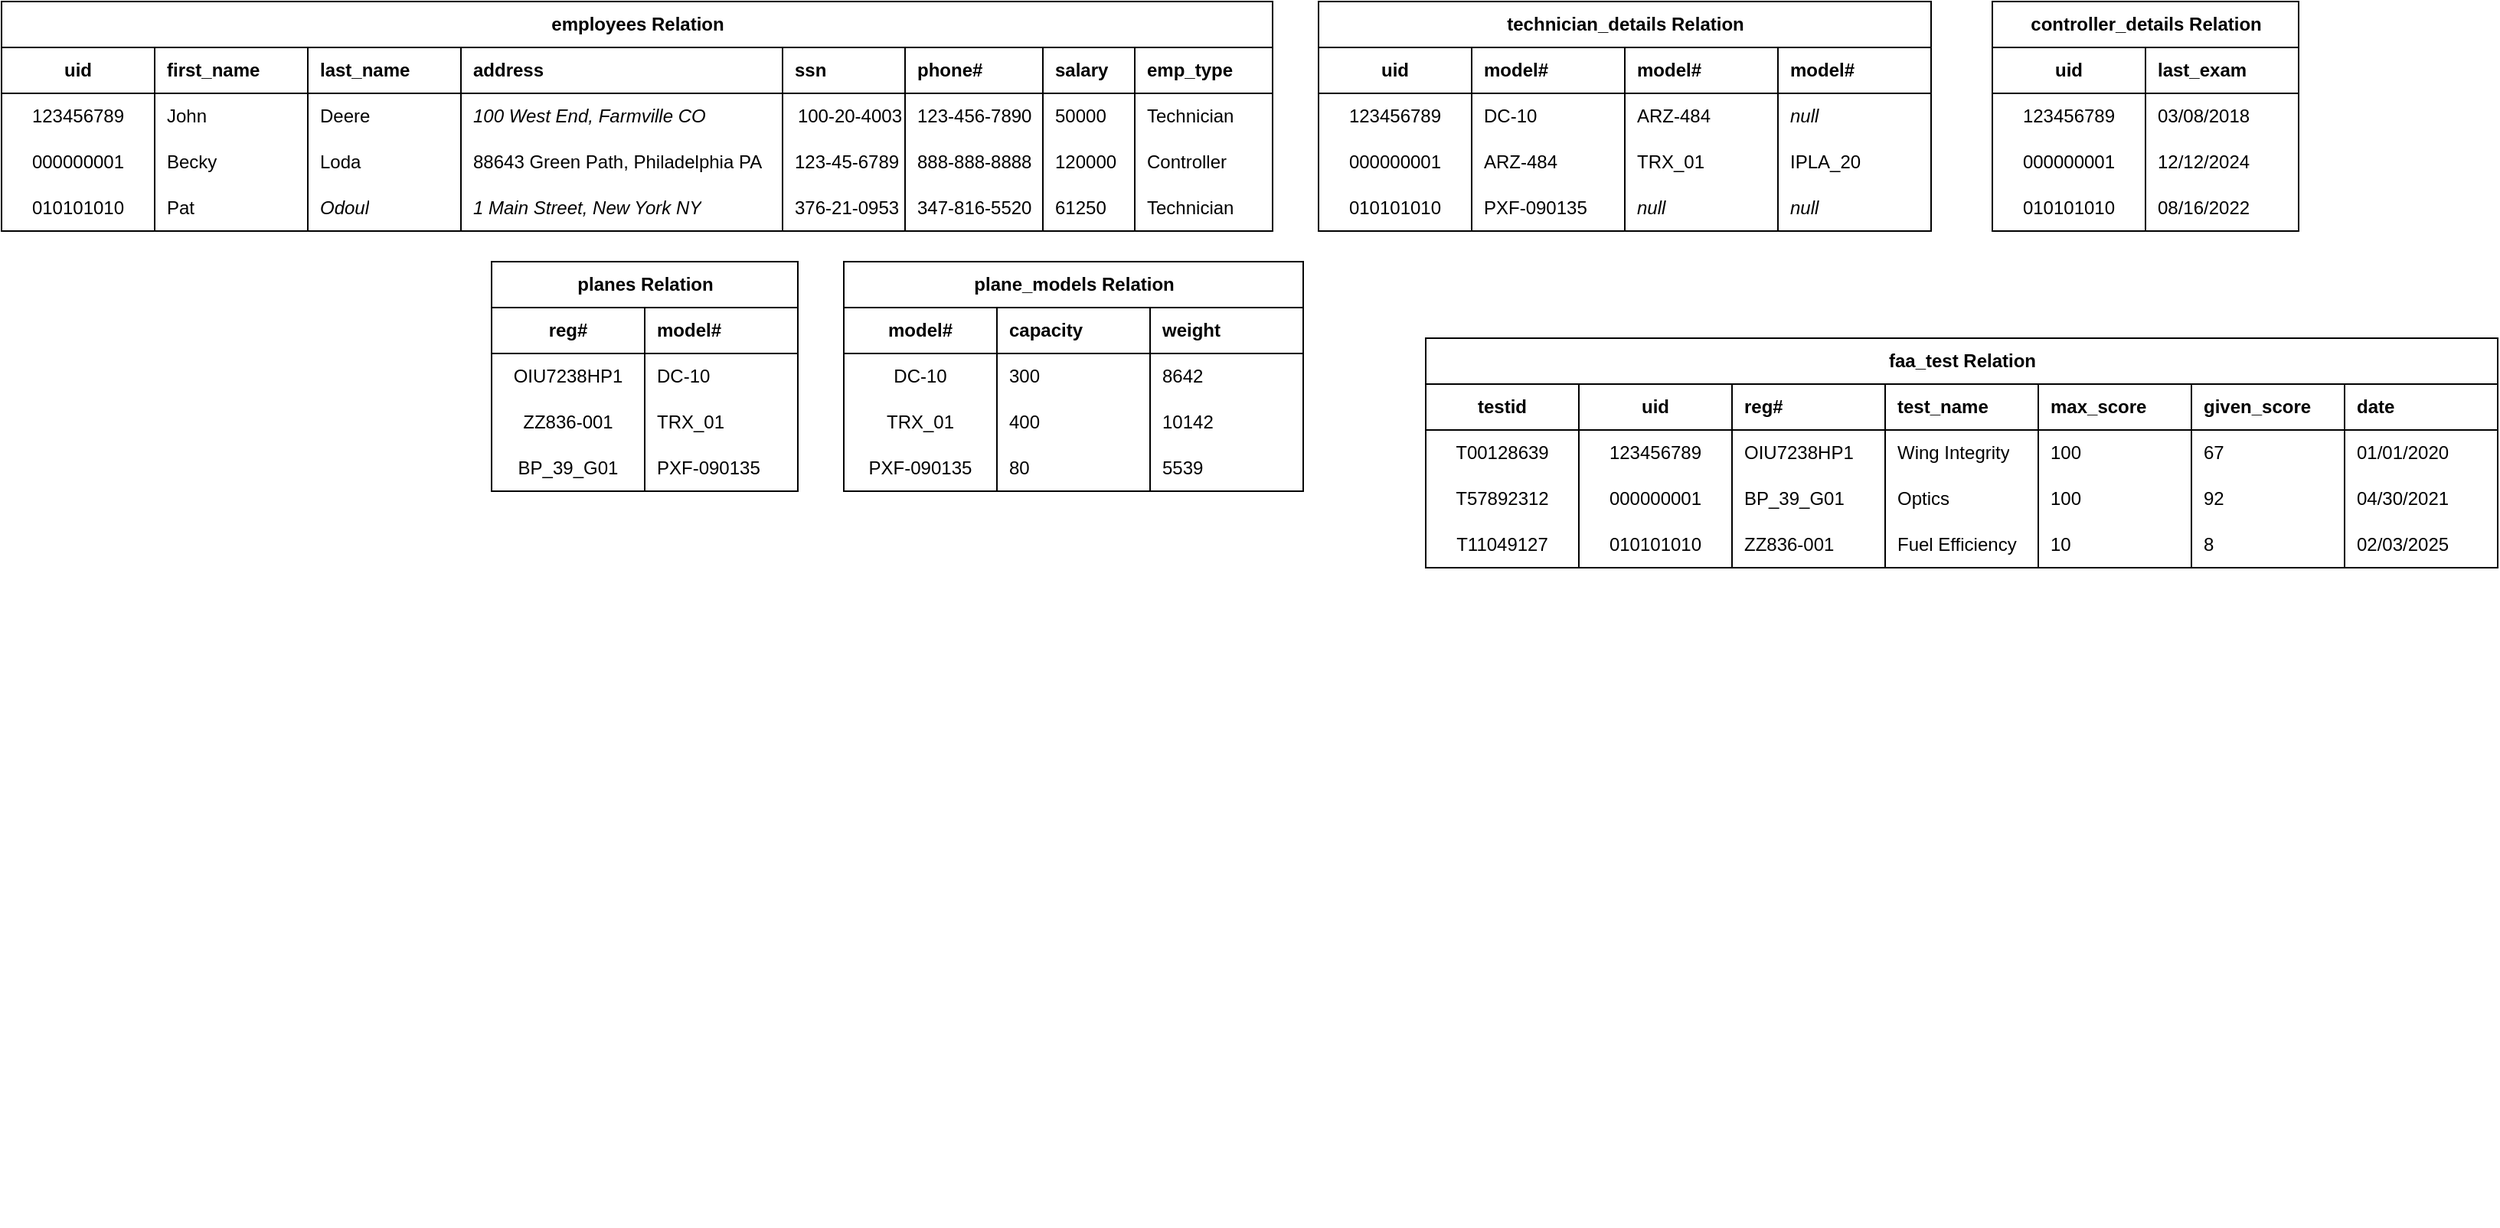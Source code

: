 <mxfile version="26.0.12">
  <diagram id="R2lEEEUBdFMjLlhIrx00" name="Page-1">
    <mxGraphModel dx="2119" dy="1411" grid="1" gridSize="10" guides="1" tooltips="1" connect="1" arrows="1" fold="1" page="1" pageScale="1" pageWidth="1100" pageHeight="850" math="0" shadow="0" extFonts="Permanent Marker^https://fonts.googleapis.com/css?family=Permanent+Marker">
      <root>
        <mxCell id="0" />
        <mxCell id="1" parent="0" />
        <mxCell id="DaLzQlCZPbgB57CxDfZT-8" value="" style="shape=tableRow;horizontal=0;startSize=0;swimlaneHead=0;swimlaneBody=0;fillColor=none;collapsible=0;dropTarget=0;points=[[0,0.5],[1,0.5]];portConstraint=eastwest;top=0;left=0;right=0;bottom=0;" vertex="1" parent="1">
          <mxGeometry x="-440" y="550" width="290" height="30" as="geometry" />
        </mxCell>
        <mxCell id="DaLzQlCZPbgB57CxDfZT-9" value="" style="shape=partialRectangle;connectable=0;fillColor=none;top=0;left=0;bottom=0;right=0;editable=1;overflow=hidden;whiteSpace=wrap;html=1;" vertex="1" parent="DaLzQlCZPbgB57CxDfZT-8">
          <mxGeometry width="30" height="30" as="geometry">
            <mxRectangle width="30" height="30" as="alternateBounds" />
          </mxGeometry>
        </mxCell>
        <mxCell id="DaLzQlCZPbgB57CxDfZT-95" value="technician_details Relation" style="shape=table;startSize=30;container=1;collapsible=1;childLayout=tableLayout;fixedRows=1;rowLines=0;fontStyle=1;align=center;resizeLast=1;html=1;" vertex="1" parent="1">
          <mxGeometry x="-210" y="-220" width="400" height="150" as="geometry" />
        </mxCell>
        <mxCell id="DaLzQlCZPbgB57CxDfZT-96" value="" style="shape=tableRow;horizontal=0;startSize=0;swimlaneHead=0;swimlaneBody=0;fillColor=none;collapsible=0;dropTarget=0;points=[[0,0.5],[1,0.5]];portConstraint=eastwest;top=0;left=0;right=0;bottom=1;" vertex="1" parent="DaLzQlCZPbgB57CxDfZT-95">
          <mxGeometry y="30" width="400" height="30" as="geometry" />
        </mxCell>
        <mxCell id="DaLzQlCZPbgB57CxDfZT-97" value="uid" style="shape=partialRectangle;connectable=0;fillColor=none;top=0;left=0;bottom=0;right=0;fontStyle=1;overflow=hidden;whiteSpace=wrap;html=1;" vertex="1" parent="DaLzQlCZPbgB57CxDfZT-96">
          <mxGeometry width="100" height="30" as="geometry">
            <mxRectangle width="100" height="30" as="alternateBounds" />
          </mxGeometry>
        </mxCell>
        <mxCell id="DaLzQlCZPbgB57CxDfZT-98" value="model#" style="shape=partialRectangle;connectable=0;fillColor=none;top=0;left=0;bottom=0;right=0;align=left;spacingLeft=6;fontStyle=1;overflow=hidden;whiteSpace=wrap;html=1;" vertex="1" parent="DaLzQlCZPbgB57CxDfZT-96">
          <mxGeometry x="100" width="100" height="30" as="geometry">
            <mxRectangle width="100" height="30" as="alternateBounds" />
          </mxGeometry>
        </mxCell>
        <mxCell id="DaLzQlCZPbgB57CxDfZT-108" value="&lt;div&gt;model#&lt;/div&gt;" style="shape=partialRectangle;connectable=0;fillColor=none;top=0;left=0;bottom=0;right=0;align=left;spacingLeft=6;fontStyle=1;overflow=hidden;whiteSpace=wrap;html=1;" vertex="1" parent="DaLzQlCZPbgB57CxDfZT-96">
          <mxGeometry x="200" width="100" height="30" as="geometry">
            <mxRectangle width="100" height="30" as="alternateBounds" />
          </mxGeometry>
        </mxCell>
        <mxCell id="DaLzQlCZPbgB57CxDfZT-112" value="&lt;span&gt;model#&lt;/span&gt;" style="shape=partialRectangle;connectable=0;fillColor=none;top=0;left=0;bottom=0;right=0;align=left;spacingLeft=6;fontStyle=1;overflow=hidden;whiteSpace=wrap;html=1;" vertex="1" parent="DaLzQlCZPbgB57CxDfZT-96">
          <mxGeometry x="300" width="100" height="30" as="geometry">
            <mxRectangle width="100" height="30" as="alternateBounds" />
          </mxGeometry>
        </mxCell>
        <mxCell id="DaLzQlCZPbgB57CxDfZT-99" value="" style="shape=tableRow;horizontal=0;startSize=0;swimlaneHead=0;swimlaneBody=0;fillColor=none;collapsible=0;dropTarget=0;points=[[0,0.5],[1,0.5]];portConstraint=eastwest;top=0;left=0;right=0;bottom=0;" vertex="1" parent="DaLzQlCZPbgB57CxDfZT-95">
          <mxGeometry y="60" width="400" height="30" as="geometry" />
        </mxCell>
        <mxCell id="DaLzQlCZPbgB57CxDfZT-100" value="123456789" style="shape=partialRectangle;connectable=0;fillColor=none;top=0;left=0;bottom=0;right=0;editable=1;overflow=hidden;whiteSpace=wrap;html=1;" vertex="1" parent="DaLzQlCZPbgB57CxDfZT-99">
          <mxGeometry width="100" height="30" as="geometry">
            <mxRectangle width="100" height="30" as="alternateBounds" />
          </mxGeometry>
        </mxCell>
        <mxCell id="DaLzQlCZPbgB57CxDfZT-101" value="&lt;div&gt;DC-10&lt;/div&gt;" style="shape=partialRectangle;connectable=0;fillColor=none;top=0;left=0;bottom=0;right=0;align=left;spacingLeft=6;overflow=hidden;whiteSpace=wrap;html=1;" vertex="1" parent="DaLzQlCZPbgB57CxDfZT-99">
          <mxGeometry x="100" width="100" height="30" as="geometry">
            <mxRectangle width="100" height="30" as="alternateBounds" />
          </mxGeometry>
        </mxCell>
        <mxCell id="DaLzQlCZPbgB57CxDfZT-109" value="ARZ-484" style="shape=partialRectangle;connectable=0;fillColor=none;top=0;left=0;bottom=0;right=0;align=left;spacingLeft=6;overflow=hidden;whiteSpace=wrap;html=1;verticalAlign=middle;" vertex="1" parent="DaLzQlCZPbgB57CxDfZT-99">
          <mxGeometry x="200" width="100" height="30" as="geometry">
            <mxRectangle width="100" height="30" as="alternateBounds" />
          </mxGeometry>
        </mxCell>
        <mxCell id="DaLzQlCZPbgB57CxDfZT-113" value="&lt;i&gt;null&lt;/i&gt;" style="shape=partialRectangle;connectable=0;fillColor=none;top=0;left=0;bottom=0;right=0;align=left;spacingLeft=6;overflow=hidden;whiteSpace=wrap;html=1;" vertex="1" parent="DaLzQlCZPbgB57CxDfZT-99">
          <mxGeometry x="300" width="100" height="30" as="geometry">
            <mxRectangle width="100" height="30" as="alternateBounds" />
          </mxGeometry>
        </mxCell>
        <mxCell id="DaLzQlCZPbgB57CxDfZT-102" value="" style="shape=tableRow;horizontal=0;startSize=0;swimlaneHead=0;swimlaneBody=0;fillColor=none;collapsible=0;dropTarget=0;points=[[0,0.5],[1,0.5]];portConstraint=eastwest;top=0;left=0;right=0;bottom=0;" vertex="1" parent="DaLzQlCZPbgB57CxDfZT-95">
          <mxGeometry y="90" width="400" height="30" as="geometry" />
        </mxCell>
        <mxCell id="DaLzQlCZPbgB57CxDfZT-103" value="000000001" style="shape=partialRectangle;connectable=0;fillColor=none;top=0;left=0;bottom=0;right=0;editable=1;overflow=hidden;whiteSpace=wrap;html=1;" vertex="1" parent="DaLzQlCZPbgB57CxDfZT-102">
          <mxGeometry width="100" height="30" as="geometry">
            <mxRectangle width="100" height="30" as="alternateBounds" />
          </mxGeometry>
        </mxCell>
        <mxCell id="DaLzQlCZPbgB57CxDfZT-104" value="ARZ-484" style="shape=partialRectangle;connectable=0;fillColor=none;top=0;left=0;bottom=0;right=0;align=left;spacingLeft=6;overflow=hidden;whiteSpace=wrap;html=1;" vertex="1" parent="DaLzQlCZPbgB57CxDfZT-102">
          <mxGeometry x="100" width="100" height="30" as="geometry">
            <mxRectangle width="100" height="30" as="alternateBounds" />
          </mxGeometry>
        </mxCell>
        <mxCell id="DaLzQlCZPbgB57CxDfZT-110" value="TRX_01" style="shape=partialRectangle;connectable=0;fillColor=none;top=0;left=0;bottom=0;right=0;align=left;spacingLeft=6;overflow=hidden;whiteSpace=wrap;html=1;" vertex="1" parent="DaLzQlCZPbgB57CxDfZT-102">
          <mxGeometry x="200" width="100" height="30" as="geometry">
            <mxRectangle width="100" height="30" as="alternateBounds" />
          </mxGeometry>
        </mxCell>
        <mxCell id="DaLzQlCZPbgB57CxDfZT-114" value="IPLA_20" style="shape=partialRectangle;connectable=0;fillColor=none;top=0;left=0;bottom=0;right=0;align=left;spacingLeft=6;overflow=hidden;whiteSpace=wrap;html=1;" vertex="1" parent="DaLzQlCZPbgB57CxDfZT-102">
          <mxGeometry x="300" width="100" height="30" as="geometry">
            <mxRectangle width="100" height="30" as="alternateBounds" />
          </mxGeometry>
        </mxCell>
        <mxCell id="DaLzQlCZPbgB57CxDfZT-105" value="" style="shape=tableRow;horizontal=0;startSize=0;swimlaneHead=0;swimlaneBody=0;fillColor=none;collapsible=0;dropTarget=0;points=[[0,0.5],[1,0.5]];portConstraint=eastwest;top=0;left=0;right=0;bottom=0;" vertex="1" parent="DaLzQlCZPbgB57CxDfZT-95">
          <mxGeometry y="120" width="400" height="30" as="geometry" />
        </mxCell>
        <mxCell id="DaLzQlCZPbgB57CxDfZT-106" value="&lt;div&gt;010101010&lt;/div&gt;" style="shape=partialRectangle;connectable=0;fillColor=none;top=0;left=0;bottom=0;right=0;editable=1;overflow=hidden;whiteSpace=wrap;html=1;" vertex="1" parent="DaLzQlCZPbgB57CxDfZT-105">
          <mxGeometry width="100" height="30" as="geometry">
            <mxRectangle width="100" height="30" as="alternateBounds" />
          </mxGeometry>
        </mxCell>
        <mxCell id="DaLzQlCZPbgB57CxDfZT-107" value="PXF-090135" style="shape=partialRectangle;connectable=0;fillColor=none;top=0;left=0;bottom=0;right=0;align=left;spacingLeft=6;overflow=hidden;whiteSpace=wrap;html=1;" vertex="1" parent="DaLzQlCZPbgB57CxDfZT-105">
          <mxGeometry x="100" width="100" height="30" as="geometry">
            <mxRectangle width="100" height="30" as="alternateBounds" />
          </mxGeometry>
        </mxCell>
        <mxCell id="DaLzQlCZPbgB57CxDfZT-111" value="&lt;i&gt;null&lt;/i&gt;" style="shape=partialRectangle;connectable=0;fillColor=none;top=0;left=0;bottom=0;right=0;align=left;spacingLeft=6;overflow=hidden;whiteSpace=wrap;html=1;" vertex="1" parent="DaLzQlCZPbgB57CxDfZT-105">
          <mxGeometry x="200" width="100" height="30" as="geometry">
            <mxRectangle width="100" height="30" as="alternateBounds" />
          </mxGeometry>
        </mxCell>
        <mxCell id="DaLzQlCZPbgB57CxDfZT-115" value="&lt;i&gt;null&lt;/i&gt;" style="shape=partialRectangle;connectable=0;fillColor=none;top=0;left=0;bottom=0;right=0;align=left;spacingLeft=6;overflow=hidden;whiteSpace=wrap;html=1;" vertex="1" parent="DaLzQlCZPbgB57CxDfZT-105">
          <mxGeometry x="300" width="100" height="30" as="geometry">
            <mxRectangle width="100" height="30" as="alternateBounds" />
          </mxGeometry>
        </mxCell>
        <mxCell id="DaLzQlCZPbgB57CxDfZT-116" value="controller_details Relation" style="shape=table;startSize=30;container=1;collapsible=1;childLayout=tableLayout;fixedRows=1;rowLines=0;fontStyle=1;align=center;resizeLast=1;html=1;" vertex="1" parent="1">
          <mxGeometry x="230" y="-220" width="200" height="150" as="geometry" />
        </mxCell>
        <mxCell id="DaLzQlCZPbgB57CxDfZT-117" value="" style="shape=tableRow;horizontal=0;startSize=0;swimlaneHead=0;swimlaneBody=0;fillColor=none;collapsible=0;dropTarget=0;points=[[0,0.5],[1,0.5]];portConstraint=eastwest;top=0;left=0;right=0;bottom=1;" vertex="1" parent="DaLzQlCZPbgB57CxDfZT-116">
          <mxGeometry y="30" width="200" height="30" as="geometry" />
        </mxCell>
        <mxCell id="DaLzQlCZPbgB57CxDfZT-118" value="uid" style="shape=partialRectangle;connectable=0;fillColor=none;top=0;left=0;bottom=0;right=0;fontStyle=1;overflow=hidden;whiteSpace=wrap;html=1;" vertex="1" parent="DaLzQlCZPbgB57CxDfZT-117">
          <mxGeometry width="100" height="30" as="geometry">
            <mxRectangle width="100" height="30" as="alternateBounds" />
          </mxGeometry>
        </mxCell>
        <mxCell id="DaLzQlCZPbgB57CxDfZT-119" value="last_exam" style="shape=partialRectangle;connectable=0;fillColor=none;top=0;left=0;bottom=0;right=0;align=left;spacingLeft=6;fontStyle=1;overflow=hidden;whiteSpace=wrap;html=1;" vertex="1" parent="DaLzQlCZPbgB57CxDfZT-117">
          <mxGeometry x="100" width="100" height="30" as="geometry">
            <mxRectangle width="100" height="30" as="alternateBounds" />
          </mxGeometry>
        </mxCell>
        <mxCell id="DaLzQlCZPbgB57CxDfZT-122" value="" style="shape=tableRow;horizontal=0;startSize=0;swimlaneHead=0;swimlaneBody=0;fillColor=none;collapsible=0;dropTarget=0;points=[[0,0.5],[1,0.5]];portConstraint=eastwest;top=0;left=0;right=0;bottom=0;" vertex="1" parent="DaLzQlCZPbgB57CxDfZT-116">
          <mxGeometry y="60" width="200" height="30" as="geometry" />
        </mxCell>
        <mxCell id="DaLzQlCZPbgB57CxDfZT-123" value="123456789" style="shape=partialRectangle;connectable=0;fillColor=none;top=0;left=0;bottom=0;right=0;editable=1;overflow=hidden;whiteSpace=wrap;html=1;" vertex="1" parent="DaLzQlCZPbgB57CxDfZT-122">
          <mxGeometry width="100" height="30" as="geometry">
            <mxRectangle width="100" height="30" as="alternateBounds" />
          </mxGeometry>
        </mxCell>
        <mxCell id="DaLzQlCZPbgB57CxDfZT-124" value="03/08/2018" style="shape=partialRectangle;connectable=0;fillColor=none;top=0;left=0;bottom=0;right=0;align=left;spacingLeft=6;overflow=hidden;whiteSpace=wrap;html=1;" vertex="1" parent="DaLzQlCZPbgB57CxDfZT-122">
          <mxGeometry x="100" width="100" height="30" as="geometry">
            <mxRectangle width="100" height="30" as="alternateBounds" />
          </mxGeometry>
        </mxCell>
        <mxCell id="DaLzQlCZPbgB57CxDfZT-127" value="" style="shape=tableRow;horizontal=0;startSize=0;swimlaneHead=0;swimlaneBody=0;fillColor=none;collapsible=0;dropTarget=0;points=[[0,0.5],[1,0.5]];portConstraint=eastwest;top=0;left=0;right=0;bottom=0;" vertex="1" parent="DaLzQlCZPbgB57CxDfZT-116">
          <mxGeometry y="90" width="200" height="30" as="geometry" />
        </mxCell>
        <mxCell id="DaLzQlCZPbgB57CxDfZT-128" value="000000001" style="shape=partialRectangle;connectable=0;fillColor=none;top=0;left=0;bottom=0;right=0;editable=1;overflow=hidden;whiteSpace=wrap;html=1;" vertex="1" parent="DaLzQlCZPbgB57CxDfZT-127">
          <mxGeometry width="100" height="30" as="geometry">
            <mxRectangle width="100" height="30" as="alternateBounds" />
          </mxGeometry>
        </mxCell>
        <mxCell id="DaLzQlCZPbgB57CxDfZT-129" value="12/12/2024" style="shape=partialRectangle;connectable=0;fillColor=none;top=0;left=0;bottom=0;right=0;align=left;spacingLeft=6;overflow=hidden;whiteSpace=wrap;html=1;" vertex="1" parent="DaLzQlCZPbgB57CxDfZT-127">
          <mxGeometry x="100" width="100" height="30" as="geometry">
            <mxRectangle width="100" height="30" as="alternateBounds" />
          </mxGeometry>
        </mxCell>
        <mxCell id="DaLzQlCZPbgB57CxDfZT-132" value="" style="shape=tableRow;horizontal=0;startSize=0;swimlaneHead=0;swimlaneBody=0;fillColor=none;collapsible=0;dropTarget=0;points=[[0,0.5],[1,0.5]];portConstraint=eastwest;top=0;left=0;right=0;bottom=0;" vertex="1" parent="DaLzQlCZPbgB57CxDfZT-116">
          <mxGeometry y="120" width="200" height="30" as="geometry" />
        </mxCell>
        <mxCell id="DaLzQlCZPbgB57CxDfZT-133" value="&lt;div&gt;010101010&lt;/div&gt;" style="shape=partialRectangle;connectable=0;fillColor=none;top=0;left=0;bottom=0;right=0;editable=1;overflow=hidden;whiteSpace=wrap;html=1;" vertex="1" parent="DaLzQlCZPbgB57CxDfZT-132">
          <mxGeometry width="100" height="30" as="geometry">
            <mxRectangle width="100" height="30" as="alternateBounds" />
          </mxGeometry>
        </mxCell>
        <mxCell id="DaLzQlCZPbgB57CxDfZT-134" value="08/16/2022" style="shape=partialRectangle;connectable=0;fillColor=none;top=0;left=0;bottom=0;right=0;align=left;spacingLeft=6;overflow=hidden;whiteSpace=wrap;html=1;" vertex="1" parent="DaLzQlCZPbgB57CxDfZT-132">
          <mxGeometry x="100" width="100" height="30" as="geometry">
            <mxRectangle width="100" height="30" as="alternateBounds" />
          </mxGeometry>
        </mxCell>
        <mxCell id="DaLzQlCZPbgB57CxDfZT-137" value="employees Relation" style="shape=table;startSize=30;container=1;collapsible=1;childLayout=tableLayout;fixedRows=1;rowLines=0;fontStyle=1;align=center;resizeLast=1;html=1;" vertex="1" parent="1">
          <mxGeometry x="-1070" y="-220" width="830" height="150" as="geometry" />
        </mxCell>
        <mxCell id="DaLzQlCZPbgB57CxDfZT-138" value="" style="shape=tableRow;horizontal=0;startSize=0;swimlaneHead=0;swimlaneBody=0;fillColor=none;collapsible=0;dropTarget=0;points=[[0,0.5],[1,0.5]];portConstraint=eastwest;top=0;left=0;right=0;bottom=1;" vertex="1" parent="DaLzQlCZPbgB57CxDfZT-137">
          <mxGeometry y="30" width="830" height="30" as="geometry" />
        </mxCell>
        <mxCell id="DaLzQlCZPbgB57CxDfZT-139" value="uid" style="shape=partialRectangle;connectable=0;fillColor=none;top=0;left=0;bottom=0;right=0;fontStyle=1;overflow=hidden;whiteSpace=wrap;html=1;" vertex="1" parent="DaLzQlCZPbgB57CxDfZT-138">
          <mxGeometry width="100" height="30" as="geometry">
            <mxRectangle width="100" height="30" as="alternateBounds" />
          </mxGeometry>
        </mxCell>
        <mxCell id="DaLzQlCZPbgB57CxDfZT-140" value="first_name" style="shape=partialRectangle;connectable=0;fillColor=none;top=0;left=0;bottom=0;right=0;align=left;spacingLeft=6;fontStyle=1;overflow=hidden;whiteSpace=wrap;html=1;" vertex="1" parent="DaLzQlCZPbgB57CxDfZT-138">
          <mxGeometry x="100" width="100" height="30" as="geometry">
            <mxRectangle width="100" height="30" as="alternateBounds" />
          </mxGeometry>
        </mxCell>
        <mxCell id="DaLzQlCZPbgB57CxDfZT-141" value="last_name" style="shape=partialRectangle;connectable=0;fillColor=none;top=0;left=0;bottom=0;right=0;align=left;spacingLeft=6;fontStyle=1;overflow=hidden;whiteSpace=wrap;html=1;" vertex="1" parent="DaLzQlCZPbgB57CxDfZT-138">
          <mxGeometry x="200" width="100" height="30" as="geometry">
            <mxRectangle width="100" height="30" as="alternateBounds" />
          </mxGeometry>
        </mxCell>
        <mxCell id="DaLzQlCZPbgB57CxDfZT-142" value="address" style="shape=partialRectangle;connectable=0;fillColor=none;top=0;left=0;bottom=0;right=0;align=left;spacingLeft=6;fontStyle=1;overflow=hidden;whiteSpace=wrap;html=1;" vertex="1" parent="DaLzQlCZPbgB57CxDfZT-138">
          <mxGeometry x="300" width="210" height="30" as="geometry">
            <mxRectangle width="210" height="30" as="alternateBounds" />
          </mxGeometry>
        </mxCell>
        <mxCell id="DaLzQlCZPbgB57CxDfZT-158" value="ssn" style="shape=partialRectangle;connectable=0;fillColor=none;top=0;left=0;bottom=0;right=0;align=left;spacingLeft=6;fontStyle=1;overflow=hidden;whiteSpace=wrap;html=1;" vertex="1" parent="DaLzQlCZPbgB57CxDfZT-138">
          <mxGeometry x="510" width="80" height="30" as="geometry">
            <mxRectangle width="80" height="30" as="alternateBounds" />
          </mxGeometry>
        </mxCell>
        <mxCell id="DaLzQlCZPbgB57CxDfZT-162" value="phone#" style="shape=partialRectangle;connectable=0;fillColor=none;top=0;left=0;bottom=0;right=0;align=left;spacingLeft=6;fontStyle=1;overflow=hidden;whiteSpace=wrap;html=1;" vertex="1" parent="DaLzQlCZPbgB57CxDfZT-138">
          <mxGeometry x="590" width="90" height="30" as="geometry">
            <mxRectangle width="90" height="30" as="alternateBounds" />
          </mxGeometry>
        </mxCell>
        <mxCell id="DaLzQlCZPbgB57CxDfZT-166" value="salary" style="shape=partialRectangle;connectable=0;fillColor=none;top=0;left=0;bottom=0;right=0;align=left;spacingLeft=6;fontStyle=1;overflow=hidden;whiteSpace=wrap;html=1;" vertex="1" parent="DaLzQlCZPbgB57CxDfZT-138">
          <mxGeometry x="680" width="60" height="30" as="geometry">
            <mxRectangle width="60" height="30" as="alternateBounds" />
          </mxGeometry>
        </mxCell>
        <mxCell id="DaLzQlCZPbgB57CxDfZT-170" value="emp_type" style="shape=partialRectangle;connectable=0;fillColor=none;top=0;left=0;bottom=0;right=0;align=left;spacingLeft=6;fontStyle=1;overflow=hidden;whiteSpace=wrap;html=1;" vertex="1" parent="DaLzQlCZPbgB57CxDfZT-138">
          <mxGeometry x="740" width="90" height="30" as="geometry">
            <mxRectangle width="90" height="30" as="alternateBounds" />
          </mxGeometry>
        </mxCell>
        <mxCell id="DaLzQlCZPbgB57CxDfZT-143" value="" style="shape=tableRow;horizontal=0;startSize=0;swimlaneHead=0;swimlaneBody=0;fillColor=none;collapsible=0;dropTarget=0;points=[[0,0.5],[1,0.5]];portConstraint=eastwest;top=0;left=0;right=0;bottom=0;" vertex="1" parent="DaLzQlCZPbgB57CxDfZT-137">
          <mxGeometry y="60" width="830" height="30" as="geometry" />
        </mxCell>
        <mxCell id="DaLzQlCZPbgB57CxDfZT-144" value="123456789" style="shape=partialRectangle;connectable=0;fillColor=none;top=0;left=0;bottom=0;right=0;editable=1;overflow=hidden;whiteSpace=wrap;html=1;" vertex="1" parent="DaLzQlCZPbgB57CxDfZT-143">
          <mxGeometry width="100" height="30" as="geometry">
            <mxRectangle width="100" height="30" as="alternateBounds" />
          </mxGeometry>
        </mxCell>
        <mxCell id="DaLzQlCZPbgB57CxDfZT-145" value="John" style="shape=partialRectangle;connectable=0;fillColor=none;top=0;left=0;bottom=0;right=0;align=left;spacingLeft=6;overflow=hidden;whiteSpace=wrap;html=1;" vertex="1" parent="DaLzQlCZPbgB57CxDfZT-143">
          <mxGeometry x="100" width="100" height="30" as="geometry">
            <mxRectangle width="100" height="30" as="alternateBounds" />
          </mxGeometry>
        </mxCell>
        <mxCell id="DaLzQlCZPbgB57CxDfZT-146" value="Deere" style="shape=partialRectangle;connectable=0;fillColor=none;top=0;left=0;bottom=0;right=0;align=left;spacingLeft=6;overflow=hidden;whiteSpace=wrap;html=1;verticalAlign=middle;" vertex="1" parent="DaLzQlCZPbgB57CxDfZT-143">
          <mxGeometry x="200" width="100" height="30" as="geometry">
            <mxRectangle width="100" height="30" as="alternateBounds" />
          </mxGeometry>
        </mxCell>
        <mxCell id="DaLzQlCZPbgB57CxDfZT-147" value="&lt;i&gt;100 West End, Farmville CO&lt;/i&gt;" style="shape=partialRectangle;connectable=0;fillColor=none;top=0;left=0;bottom=0;right=0;align=left;spacingLeft=6;overflow=hidden;whiteSpace=wrap;html=1;" vertex="1" parent="DaLzQlCZPbgB57CxDfZT-143">
          <mxGeometry x="300" width="210" height="30" as="geometry">
            <mxRectangle width="210" height="30" as="alternateBounds" />
          </mxGeometry>
        </mxCell>
        <mxCell id="DaLzQlCZPbgB57CxDfZT-159" value="100-20-4003" style="shape=partialRectangle;connectable=0;fillColor=none;top=0;left=0;bottom=0;right=0;align=right;spacingLeft=6;overflow=hidden;whiteSpace=wrap;html=1;flipH=1;flipV=1;" vertex="1" parent="DaLzQlCZPbgB57CxDfZT-143">
          <mxGeometry x="510" width="80" height="30" as="geometry">
            <mxRectangle width="80" height="30" as="alternateBounds" />
          </mxGeometry>
        </mxCell>
        <mxCell id="DaLzQlCZPbgB57CxDfZT-163" value="123-456-7890" style="shape=partialRectangle;connectable=0;fillColor=none;top=0;left=0;bottom=0;right=0;align=left;spacingLeft=6;overflow=hidden;whiteSpace=wrap;html=1;" vertex="1" parent="DaLzQlCZPbgB57CxDfZT-143">
          <mxGeometry x="590" width="90" height="30" as="geometry">
            <mxRectangle width="90" height="30" as="alternateBounds" />
          </mxGeometry>
        </mxCell>
        <mxCell id="DaLzQlCZPbgB57CxDfZT-167" value="50000&lt;span style=&quot;white-space: pre;&quot;&gt;&#x9;&lt;/span&gt;" style="shape=partialRectangle;connectable=0;fillColor=none;top=0;left=0;bottom=0;right=0;align=left;spacingLeft=6;overflow=hidden;whiteSpace=wrap;html=1;" vertex="1" parent="DaLzQlCZPbgB57CxDfZT-143">
          <mxGeometry x="680" width="60" height="30" as="geometry">
            <mxRectangle width="60" height="30" as="alternateBounds" />
          </mxGeometry>
        </mxCell>
        <mxCell id="DaLzQlCZPbgB57CxDfZT-171" value="Technician" style="shape=partialRectangle;connectable=0;fillColor=none;top=0;left=0;bottom=0;right=0;align=left;spacingLeft=6;overflow=hidden;whiteSpace=wrap;html=1;" vertex="1" parent="DaLzQlCZPbgB57CxDfZT-143">
          <mxGeometry x="740" width="90" height="30" as="geometry">
            <mxRectangle width="90" height="30" as="alternateBounds" />
          </mxGeometry>
        </mxCell>
        <mxCell id="DaLzQlCZPbgB57CxDfZT-148" value="" style="shape=tableRow;horizontal=0;startSize=0;swimlaneHead=0;swimlaneBody=0;fillColor=none;collapsible=0;dropTarget=0;points=[[0,0.5],[1,0.5]];portConstraint=eastwest;top=0;left=0;right=0;bottom=0;" vertex="1" parent="DaLzQlCZPbgB57CxDfZT-137">
          <mxGeometry y="90" width="830" height="30" as="geometry" />
        </mxCell>
        <mxCell id="DaLzQlCZPbgB57CxDfZT-149" value="000000001" style="shape=partialRectangle;connectable=0;fillColor=none;top=0;left=0;bottom=0;right=0;editable=1;overflow=hidden;whiteSpace=wrap;html=1;" vertex="1" parent="DaLzQlCZPbgB57CxDfZT-148">
          <mxGeometry width="100" height="30" as="geometry">
            <mxRectangle width="100" height="30" as="alternateBounds" />
          </mxGeometry>
        </mxCell>
        <mxCell id="DaLzQlCZPbgB57CxDfZT-150" value="Becky" style="shape=partialRectangle;connectable=0;fillColor=none;top=0;left=0;bottom=0;right=0;align=left;spacingLeft=6;overflow=hidden;whiteSpace=wrap;html=1;" vertex="1" parent="DaLzQlCZPbgB57CxDfZT-148">
          <mxGeometry x="100" width="100" height="30" as="geometry">
            <mxRectangle width="100" height="30" as="alternateBounds" />
          </mxGeometry>
        </mxCell>
        <mxCell id="DaLzQlCZPbgB57CxDfZT-151" value="Loda" style="shape=partialRectangle;connectable=0;fillColor=none;top=0;left=0;bottom=0;right=0;align=left;spacingLeft=6;overflow=hidden;whiteSpace=wrap;html=1;" vertex="1" parent="DaLzQlCZPbgB57CxDfZT-148">
          <mxGeometry x="200" width="100" height="30" as="geometry">
            <mxRectangle width="100" height="30" as="alternateBounds" />
          </mxGeometry>
        </mxCell>
        <mxCell id="DaLzQlCZPbgB57CxDfZT-152" value="88643 Green Path, Philadelphia PA" style="shape=partialRectangle;connectable=0;fillColor=none;top=0;left=0;bottom=0;right=0;align=left;spacingLeft=6;overflow=hidden;whiteSpace=wrap;html=1;" vertex="1" parent="DaLzQlCZPbgB57CxDfZT-148">
          <mxGeometry x="300" width="210" height="30" as="geometry">
            <mxRectangle width="210" height="30" as="alternateBounds" />
          </mxGeometry>
        </mxCell>
        <mxCell id="DaLzQlCZPbgB57CxDfZT-160" value="123-45-6789" style="shape=partialRectangle;connectable=0;fillColor=none;top=0;left=0;bottom=0;right=0;align=left;spacingLeft=6;overflow=hidden;whiteSpace=wrap;html=1;" vertex="1" parent="DaLzQlCZPbgB57CxDfZT-148">
          <mxGeometry x="510" width="80" height="30" as="geometry">
            <mxRectangle width="80" height="30" as="alternateBounds" />
          </mxGeometry>
        </mxCell>
        <mxCell id="DaLzQlCZPbgB57CxDfZT-164" value="888-888-8888" style="shape=partialRectangle;connectable=0;fillColor=none;top=0;left=0;bottom=0;right=0;align=left;spacingLeft=6;overflow=hidden;whiteSpace=wrap;html=1;" vertex="1" parent="DaLzQlCZPbgB57CxDfZT-148">
          <mxGeometry x="590" width="90" height="30" as="geometry">
            <mxRectangle width="90" height="30" as="alternateBounds" />
          </mxGeometry>
        </mxCell>
        <mxCell id="DaLzQlCZPbgB57CxDfZT-168" value="120000" style="shape=partialRectangle;connectable=0;fillColor=none;top=0;left=0;bottom=0;right=0;align=left;spacingLeft=6;overflow=hidden;whiteSpace=wrap;html=1;" vertex="1" parent="DaLzQlCZPbgB57CxDfZT-148">
          <mxGeometry x="680" width="60" height="30" as="geometry">
            <mxRectangle width="60" height="30" as="alternateBounds" />
          </mxGeometry>
        </mxCell>
        <mxCell id="DaLzQlCZPbgB57CxDfZT-172" value="Controller" style="shape=partialRectangle;connectable=0;fillColor=none;top=0;left=0;bottom=0;right=0;align=left;spacingLeft=6;overflow=hidden;whiteSpace=wrap;html=1;" vertex="1" parent="DaLzQlCZPbgB57CxDfZT-148">
          <mxGeometry x="740" width="90" height="30" as="geometry">
            <mxRectangle width="90" height="30" as="alternateBounds" />
          </mxGeometry>
        </mxCell>
        <mxCell id="DaLzQlCZPbgB57CxDfZT-153" value="" style="shape=tableRow;horizontal=0;startSize=0;swimlaneHead=0;swimlaneBody=0;fillColor=none;collapsible=0;dropTarget=0;points=[[0,0.5],[1,0.5]];portConstraint=eastwest;top=0;left=0;right=0;bottom=0;" vertex="1" parent="DaLzQlCZPbgB57CxDfZT-137">
          <mxGeometry y="120" width="830" height="30" as="geometry" />
        </mxCell>
        <mxCell id="DaLzQlCZPbgB57CxDfZT-154" value="&lt;div&gt;010101010&lt;/div&gt;" style="shape=partialRectangle;connectable=0;fillColor=none;top=0;left=0;bottom=0;right=0;editable=1;overflow=hidden;whiteSpace=wrap;html=1;" vertex="1" parent="DaLzQlCZPbgB57CxDfZT-153">
          <mxGeometry width="100" height="30" as="geometry">
            <mxRectangle width="100" height="30" as="alternateBounds" />
          </mxGeometry>
        </mxCell>
        <mxCell id="DaLzQlCZPbgB57CxDfZT-155" value="Pat" style="shape=partialRectangle;connectable=0;fillColor=none;top=0;left=0;bottom=0;right=0;align=left;spacingLeft=6;overflow=hidden;whiteSpace=wrap;html=1;" vertex="1" parent="DaLzQlCZPbgB57CxDfZT-153">
          <mxGeometry x="100" width="100" height="30" as="geometry">
            <mxRectangle width="100" height="30" as="alternateBounds" />
          </mxGeometry>
        </mxCell>
        <mxCell id="DaLzQlCZPbgB57CxDfZT-156" value="&lt;i&gt;Odoul&lt;/i&gt;" style="shape=partialRectangle;connectable=0;fillColor=none;top=0;left=0;bottom=0;right=0;align=left;spacingLeft=6;overflow=hidden;whiteSpace=wrap;html=1;" vertex="1" parent="DaLzQlCZPbgB57CxDfZT-153">
          <mxGeometry x="200" width="100" height="30" as="geometry">
            <mxRectangle width="100" height="30" as="alternateBounds" />
          </mxGeometry>
        </mxCell>
        <mxCell id="DaLzQlCZPbgB57CxDfZT-157" value="&lt;i&gt;1 Main Street, New York NY&lt;/i&gt;" style="shape=partialRectangle;connectable=0;fillColor=none;top=0;left=0;bottom=0;right=0;align=left;spacingLeft=6;overflow=hidden;whiteSpace=wrap;html=1;" vertex="1" parent="DaLzQlCZPbgB57CxDfZT-153">
          <mxGeometry x="300" width="210" height="30" as="geometry">
            <mxRectangle width="210" height="30" as="alternateBounds" />
          </mxGeometry>
        </mxCell>
        <mxCell id="DaLzQlCZPbgB57CxDfZT-161" value="376-21-0953" style="shape=partialRectangle;connectable=0;fillColor=none;top=0;left=0;bottom=0;right=0;align=left;spacingLeft=6;overflow=hidden;whiteSpace=wrap;html=1;" vertex="1" parent="DaLzQlCZPbgB57CxDfZT-153">
          <mxGeometry x="510" width="80" height="30" as="geometry">
            <mxRectangle width="80" height="30" as="alternateBounds" />
          </mxGeometry>
        </mxCell>
        <mxCell id="DaLzQlCZPbgB57CxDfZT-165" value="347-816-5520" style="shape=partialRectangle;connectable=0;fillColor=none;top=0;left=0;bottom=0;right=0;align=left;spacingLeft=6;overflow=hidden;whiteSpace=wrap;html=1;" vertex="1" parent="DaLzQlCZPbgB57CxDfZT-153">
          <mxGeometry x="590" width="90" height="30" as="geometry">
            <mxRectangle width="90" height="30" as="alternateBounds" />
          </mxGeometry>
        </mxCell>
        <mxCell id="DaLzQlCZPbgB57CxDfZT-169" value="61250" style="shape=partialRectangle;connectable=0;fillColor=none;top=0;left=0;bottom=0;right=0;align=left;spacingLeft=6;overflow=hidden;whiteSpace=wrap;html=1;" vertex="1" parent="DaLzQlCZPbgB57CxDfZT-153">
          <mxGeometry x="680" width="60" height="30" as="geometry">
            <mxRectangle width="60" height="30" as="alternateBounds" />
          </mxGeometry>
        </mxCell>
        <mxCell id="DaLzQlCZPbgB57CxDfZT-173" value="Technician" style="shape=partialRectangle;connectable=0;fillColor=none;top=0;left=0;bottom=0;right=0;align=left;spacingLeft=6;overflow=hidden;whiteSpace=wrap;html=1;" vertex="1" parent="DaLzQlCZPbgB57CxDfZT-153">
          <mxGeometry x="740" width="90" height="30" as="geometry">
            <mxRectangle width="90" height="30" as="alternateBounds" />
          </mxGeometry>
        </mxCell>
        <mxCell id="DaLzQlCZPbgB57CxDfZT-174" value="plane_models Relation" style="shape=table;startSize=30;container=1;collapsible=1;childLayout=tableLayout;fixedRows=1;rowLines=0;fontStyle=1;align=center;resizeLast=1;html=1;" vertex="1" parent="1">
          <mxGeometry x="-520" y="-50" width="300" height="150" as="geometry" />
        </mxCell>
        <mxCell id="DaLzQlCZPbgB57CxDfZT-175" value="" style="shape=tableRow;horizontal=0;startSize=0;swimlaneHead=0;swimlaneBody=0;fillColor=none;collapsible=0;dropTarget=0;points=[[0,0.5],[1,0.5]];portConstraint=eastwest;top=0;left=0;right=0;bottom=1;" vertex="1" parent="DaLzQlCZPbgB57CxDfZT-174">
          <mxGeometry y="30" width="300" height="30" as="geometry" />
        </mxCell>
        <mxCell id="DaLzQlCZPbgB57CxDfZT-176" value="model#" style="shape=partialRectangle;connectable=0;fillColor=none;top=0;left=0;bottom=0;right=0;fontStyle=1;overflow=hidden;whiteSpace=wrap;html=1;" vertex="1" parent="DaLzQlCZPbgB57CxDfZT-175">
          <mxGeometry width="100" height="30" as="geometry">
            <mxRectangle width="100" height="30" as="alternateBounds" />
          </mxGeometry>
        </mxCell>
        <mxCell id="DaLzQlCZPbgB57CxDfZT-177" value="capacity" style="shape=partialRectangle;connectable=0;fillColor=none;top=0;left=0;bottom=0;right=0;align=left;spacingLeft=6;fontStyle=1;overflow=hidden;whiteSpace=wrap;html=1;" vertex="1" parent="DaLzQlCZPbgB57CxDfZT-175">
          <mxGeometry x="100" width="100" height="30" as="geometry">
            <mxRectangle width="100" height="30" as="alternateBounds" />
          </mxGeometry>
        </mxCell>
        <mxCell id="DaLzQlCZPbgB57CxDfZT-187" value="weight" style="shape=partialRectangle;connectable=0;fillColor=none;top=0;left=0;bottom=0;right=0;align=left;spacingLeft=6;fontStyle=1;overflow=hidden;whiteSpace=wrap;html=1;" vertex="1" parent="DaLzQlCZPbgB57CxDfZT-175">
          <mxGeometry x="200" width="100" height="30" as="geometry">
            <mxRectangle width="100" height="30" as="alternateBounds" />
          </mxGeometry>
        </mxCell>
        <mxCell id="DaLzQlCZPbgB57CxDfZT-178" value="" style="shape=tableRow;horizontal=0;startSize=0;swimlaneHead=0;swimlaneBody=0;fillColor=none;collapsible=0;dropTarget=0;points=[[0,0.5],[1,0.5]];portConstraint=eastwest;top=0;left=0;right=0;bottom=0;" vertex="1" parent="DaLzQlCZPbgB57CxDfZT-174">
          <mxGeometry y="60" width="300" height="30" as="geometry" />
        </mxCell>
        <mxCell id="DaLzQlCZPbgB57CxDfZT-179" value="DC-10" style="shape=partialRectangle;connectable=0;fillColor=none;top=0;left=0;bottom=0;right=0;editable=1;overflow=hidden;whiteSpace=wrap;html=1;" vertex="1" parent="DaLzQlCZPbgB57CxDfZT-178">
          <mxGeometry width="100" height="30" as="geometry">
            <mxRectangle width="100" height="30" as="alternateBounds" />
          </mxGeometry>
        </mxCell>
        <mxCell id="DaLzQlCZPbgB57CxDfZT-180" value="300" style="shape=partialRectangle;connectable=0;fillColor=none;top=0;left=0;bottom=0;right=0;align=left;spacingLeft=6;overflow=hidden;whiteSpace=wrap;html=1;" vertex="1" parent="DaLzQlCZPbgB57CxDfZT-178">
          <mxGeometry x="100" width="100" height="30" as="geometry">
            <mxRectangle width="100" height="30" as="alternateBounds" />
          </mxGeometry>
        </mxCell>
        <mxCell id="DaLzQlCZPbgB57CxDfZT-188" value="8642" style="shape=partialRectangle;connectable=0;fillColor=none;top=0;left=0;bottom=0;right=0;align=left;spacingLeft=6;overflow=hidden;whiteSpace=wrap;html=1;" vertex="1" parent="DaLzQlCZPbgB57CxDfZT-178">
          <mxGeometry x="200" width="100" height="30" as="geometry">
            <mxRectangle width="100" height="30" as="alternateBounds" />
          </mxGeometry>
        </mxCell>
        <mxCell id="DaLzQlCZPbgB57CxDfZT-181" value="" style="shape=tableRow;horizontal=0;startSize=0;swimlaneHead=0;swimlaneBody=0;fillColor=none;collapsible=0;dropTarget=0;points=[[0,0.5],[1,0.5]];portConstraint=eastwest;top=0;left=0;right=0;bottom=0;" vertex="1" parent="DaLzQlCZPbgB57CxDfZT-174">
          <mxGeometry y="90" width="300" height="30" as="geometry" />
        </mxCell>
        <mxCell id="DaLzQlCZPbgB57CxDfZT-182" value="TRX_01" style="shape=partialRectangle;connectable=0;fillColor=none;top=0;left=0;bottom=0;right=0;editable=1;overflow=hidden;whiteSpace=wrap;html=1;" vertex="1" parent="DaLzQlCZPbgB57CxDfZT-181">
          <mxGeometry width="100" height="30" as="geometry">
            <mxRectangle width="100" height="30" as="alternateBounds" />
          </mxGeometry>
        </mxCell>
        <mxCell id="DaLzQlCZPbgB57CxDfZT-183" value="400" style="shape=partialRectangle;connectable=0;fillColor=none;top=0;left=0;bottom=0;right=0;align=left;spacingLeft=6;overflow=hidden;whiteSpace=wrap;html=1;" vertex="1" parent="DaLzQlCZPbgB57CxDfZT-181">
          <mxGeometry x="100" width="100" height="30" as="geometry">
            <mxRectangle width="100" height="30" as="alternateBounds" />
          </mxGeometry>
        </mxCell>
        <mxCell id="DaLzQlCZPbgB57CxDfZT-189" value="10142" style="shape=partialRectangle;connectable=0;fillColor=none;top=0;left=0;bottom=0;right=0;align=left;spacingLeft=6;overflow=hidden;whiteSpace=wrap;html=1;" vertex="1" parent="DaLzQlCZPbgB57CxDfZT-181">
          <mxGeometry x="200" width="100" height="30" as="geometry">
            <mxRectangle width="100" height="30" as="alternateBounds" />
          </mxGeometry>
        </mxCell>
        <mxCell id="DaLzQlCZPbgB57CxDfZT-184" value="" style="shape=tableRow;horizontal=0;startSize=0;swimlaneHead=0;swimlaneBody=0;fillColor=none;collapsible=0;dropTarget=0;points=[[0,0.5],[1,0.5]];portConstraint=eastwest;top=0;left=0;right=0;bottom=0;" vertex="1" parent="DaLzQlCZPbgB57CxDfZT-174">
          <mxGeometry y="120" width="300" height="30" as="geometry" />
        </mxCell>
        <mxCell id="DaLzQlCZPbgB57CxDfZT-185" value="PXF-090135" style="shape=partialRectangle;connectable=0;fillColor=none;top=0;left=0;bottom=0;right=0;editable=1;overflow=hidden;whiteSpace=wrap;html=1;" vertex="1" parent="DaLzQlCZPbgB57CxDfZT-184">
          <mxGeometry width="100" height="30" as="geometry">
            <mxRectangle width="100" height="30" as="alternateBounds" />
          </mxGeometry>
        </mxCell>
        <mxCell id="DaLzQlCZPbgB57CxDfZT-186" value="80" style="shape=partialRectangle;connectable=0;fillColor=none;top=0;left=0;bottom=0;right=0;align=left;spacingLeft=6;overflow=hidden;whiteSpace=wrap;html=1;" vertex="1" parent="DaLzQlCZPbgB57CxDfZT-184">
          <mxGeometry x="100" width="100" height="30" as="geometry">
            <mxRectangle width="100" height="30" as="alternateBounds" />
          </mxGeometry>
        </mxCell>
        <mxCell id="DaLzQlCZPbgB57CxDfZT-190" value="5539" style="shape=partialRectangle;connectable=0;fillColor=none;top=0;left=0;bottom=0;right=0;align=left;spacingLeft=6;overflow=hidden;whiteSpace=wrap;html=1;" vertex="1" parent="DaLzQlCZPbgB57CxDfZT-184">
          <mxGeometry x="200" width="100" height="30" as="geometry">
            <mxRectangle width="100" height="30" as="alternateBounds" />
          </mxGeometry>
        </mxCell>
        <mxCell id="DaLzQlCZPbgB57CxDfZT-191" value="planes Relation" style="shape=table;startSize=30;container=1;collapsible=1;childLayout=tableLayout;fixedRows=1;rowLines=0;fontStyle=1;align=center;resizeLast=1;html=1;" vertex="1" parent="1">
          <mxGeometry x="-750" y="-50" width="200" height="150" as="geometry" />
        </mxCell>
        <mxCell id="DaLzQlCZPbgB57CxDfZT-192" value="" style="shape=tableRow;horizontal=0;startSize=0;swimlaneHead=0;swimlaneBody=0;fillColor=none;collapsible=0;dropTarget=0;points=[[0,0.5],[1,0.5]];portConstraint=eastwest;top=0;left=0;right=0;bottom=1;" vertex="1" parent="DaLzQlCZPbgB57CxDfZT-191">
          <mxGeometry y="30" width="200" height="30" as="geometry" />
        </mxCell>
        <mxCell id="DaLzQlCZPbgB57CxDfZT-193" value="reg#" style="shape=partialRectangle;connectable=0;fillColor=none;top=0;left=0;bottom=0;right=0;fontStyle=1;overflow=hidden;whiteSpace=wrap;html=1;" vertex="1" parent="DaLzQlCZPbgB57CxDfZT-192">
          <mxGeometry width="100" height="30" as="geometry">
            <mxRectangle width="100" height="30" as="alternateBounds" />
          </mxGeometry>
        </mxCell>
        <mxCell id="DaLzQlCZPbgB57CxDfZT-194" value="model#" style="shape=partialRectangle;connectable=0;fillColor=none;top=0;left=0;bottom=0;right=0;align=left;spacingLeft=6;fontStyle=1;overflow=hidden;whiteSpace=wrap;html=1;" vertex="1" parent="DaLzQlCZPbgB57CxDfZT-192">
          <mxGeometry x="100" width="100" height="30" as="geometry">
            <mxRectangle width="100" height="30" as="alternateBounds" />
          </mxGeometry>
        </mxCell>
        <mxCell id="DaLzQlCZPbgB57CxDfZT-195" value="" style="shape=tableRow;horizontal=0;startSize=0;swimlaneHead=0;swimlaneBody=0;fillColor=none;collapsible=0;dropTarget=0;points=[[0,0.5],[1,0.5]];portConstraint=eastwest;top=0;left=0;right=0;bottom=0;" vertex="1" parent="DaLzQlCZPbgB57CxDfZT-191">
          <mxGeometry y="60" width="200" height="30" as="geometry" />
        </mxCell>
        <mxCell id="DaLzQlCZPbgB57CxDfZT-196" value="OIU7238HP1" style="shape=partialRectangle;connectable=0;fillColor=none;top=0;left=0;bottom=0;right=0;editable=1;overflow=hidden;whiteSpace=wrap;html=1;" vertex="1" parent="DaLzQlCZPbgB57CxDfZT-195">
          <mxGeometry width="100" height="30" as="geometry">
            <mxRectangle width="100" height="30" as="alternateBounds" />
          </mxGeometry>
        </mxCell>
        <mxCell id="DaLzQlCZPbgB57CxDfZT-197" value="DC-10" style="shape=partialRectangle;connectable=0;fillColor=none;top=0;left=0;bottom=0;right=0;align=left;spacingLeft=6;overflow=hidden;whiteSpace=wrap;html=1;" vertex="1" parent="DaLzQlCZPbgB57CxDfZT-195">
          <mxGeometry x="100" width="100" height="30" as="geometry">
            <mxRectangle width="100" height="30" as="alternateBounds" />
          </mxGeometry>
        </mxCell>
        <mxCell id="DaLzQlCZPbgB57CxDfZT-198" value="" style="shape=tableRow;horizontal=0;startSize=0;swimlaneHead=0;swimlaneBody=0;fillColor=none;collapsible=0;dropTarget=0;points=[[0,0.5],[1,0.5]];portConstraint=eastwest;top=0;left=0;right=0;bottom=0;" vertex="1" parent="DaLzQlCZPbgB57CxDfZT-191">
          <mxGeometry y="90" width="200" height="30" as="geometry" />
        </mxCell>
        <mxCell id="DaLzQlCZPbgB57CxDfZT-199" value="ZZ836-001" style="shape=partialRectangle;connectable=0;fillColor=none;top=0;left=0;bottom=0;right=0;editable=1;overflow=hidden;whiteSpace=wrap;html=1;" vertex="1" parent="DaLzQlCZPbgB57CxDfZT-198">
          <mxGeometry width="100" height="30" as="geometry">
            <mxRectangle width="100" height="30" as="alternateBounds" />
          </mxGeometry>
        </mxCell>
        <mxCell id="DaLzQlCZPbgB57CxDfZT-200" value="TRX_01" style="shape=partialRectangle;connectable=0;fillColor=none;top=0;left=0;bottom=0;right=0;align=left;spacingLeft=6;overflow=hidden;whiteSpace=wrap;html=1;" vertex="1" parent="DaLzQlCZPbgB57CxDfZT-198">
          <mxGeometry x="100" width="100" height="30" as="geometry">
            <mxRectangle width="100" height="30" as="alternateBounds" />
          </mxGeometry>
        </mxCell>
        <mxCell id="DaLzQlCZPbgB57CxDfZT-201" value="" style="shape=tableRow;horizontal=0;startSize=0;swimlaneHead=0;swimlaneBody=0;fillColor=none;collapsible=0;dropTarget=0;points=[[0,0.5],[1,0.5]];portConstraint=eastwest;top=0;left=0;right=0;bottom=0;" vertex="1" parent="DaLzQlCZPbgB57CxDfZT-191">
          <mxGeometry y="120" width="200" height="30" as="geometry" />
        </mxCell>
        <mxCell id="DaLzQlCZPbgB57CxDfZT-202" value="BP_39_G01" style="shape=partialRectangle;connectable=0;fillColor=none;top=0;left=0;bottom=0;right=0;editable=1;overflow=hidden;whiteSpace=wrap;html=1;" vertex="1" parent="DaLzQlCZPbgB57CxDfZT-201">
          <mxGeometry width="100" height="30" as="geometry">
            <mxRectangle width="100" height="30" as="alternateBounds" />
          </mxGeometry>
        </mxCell>
        <mxCell id="DaLzQlCZPbgB57CxDfZT-203" value="PXF-090135" style="shape=partialRectangle;connectable=0;fillColor=none;top=0;left=0;bottom=0;right=0;align=left;spacingLeft=6;overflow=hidden;whiteSpace=wrap;html=1;" vertex="1" parent="DaLzQlCZPbgB57CxDfZT-201">
          <mxGeometry x="100" width="100" height="30" as="geometry">
            <mxRectangle width="100" height="30" as="alternateBounds" />
          </mxGeometry>
        </mxCell>
        <mxCell id="DaLzQlCZPbgB57CxDfZT-204" value="faa_test Relation" style="shape=table;startSize=30;container=1;collapsible=1;childLayout=tableLayout;fixedRows=1;rowLines=0;fontStyle=1;align=center;resizeLast=1;html=1;" vertex="1" parent="1">
          <mxGeometry x="-140" width="700" height="150" as="geometry" />
        </mxCell>
        <mxCell id="DaLzQlCZPbgB57CxDfZT-205" value="" style="shape=tableRow;horizontal=0;startSize=0;swimlaneHead=0;swimlaneBody=0;fillColor=none;collapsible=0;dropTarget=0;points=[[0,0.5],[1,0.5]];portConstraint=eastwest;top=0;left=0;right=0;bottom=1;" vertex="1" parent="DaLzQlCZPbgB57CxDfZT-204">
          <mxGeometry y="30" width="700" height="30" as="geometry" />
        </mxCell>
        <mxCell id="DaLzQlCZPbgB57CxDfZT-237" value="testid" style="shape=partialRectangle;connectable=0;fillColor=none;top=0;left=0;bottom=0;right=0;fontStyle=1;overflow=hidden;whiteSpace=wrap;html=1;" vertex="1" parent="DaLzQlCZPbgB57CxDfZT-205">
          <mxGeometry width="100" height="30" as="geometry">
            <mxRectangle width="100" height="30" as="alternateBounds" />
          </mxGeometry>
        </mxCell>
        <mxCell id="DaLzQlCZPbgB57CxDfZT-206" value="uid" style="shape=partialRectangle;connectable=0;fillColor=none;top=0;left=0;bottom=0;right=0;fontStyle=1;overflow=hidden;whiteSpace=wrap;html=1;" vertex="1" parent="DaLzQlCZPbgB57CxDfZT-205">
          <mxGeometry x="100" width="100" height="30" as="geometry">
            <mxRectangle width="100" height="30" as="alternateBounds" />
          </mxGeometry>
        </mxCell>
        <mxCell id="DaLzQlCZPbgB57CxDfZT-207" value="reg#" style="shape=partialRectangle;connectable=0;fillColor=none;top=0;left=0;bottom=0;right=0;align=left;spacingLeft=6;fontStyle=1;overflow=hidden;whiteSpace=wrap;html=1;" vertex="1" parent="DaLzQlCZPbgB57CxDfZT-205">
          <mxGeometry x="200" width="100" height="30" as="geometry">
            <mxRectangle width="100" height="30" as="alternateBounds" />
          </mxGeometry>
        </mxCell>
        <mxCell id="DaLzQlCZPbgB57CxDfZT-208" value="test_name&lt;span style=&quot;white-space: pre;&quot;&gt;&#x9;&lt;/span&gt;" style="shape=partialRectangle;connectable=0;fillColor=none;top=0;left=0;bottom=0;right=0;align=left;spacingLeft=6;fontStyle=1;overflow=hidden;whiteSpace=wrap;html=1;" vertex="1" parent="DaLzQlCZPbgB57CxDfZT-205">
          <mxGeometry x="300" width="100" height="30" as="geometry">
            <mxRectangle width="100" height="30" as="alternateBounds" />
          </mxGeometry>
        </mxCell>
        <mxCell id="DaLzQlCZPbgB57CxDfZT-209" value="max_score" style="shape=partialRectangle;connectable=0;fillColor=none;top=0;left=0;bottom=0;right=0;align=left;spacingLeft=6;fontStyle=1;overflow=hidden;whiteSpace=wrap;html=1;" vertex="1" parent="DaLzQlCZPbgB57CxDfZT-205">
          <mxGeometry x="400" width="100" height="30" as="geometry">
            <mxRectangle width="100" height="30" as="alternateBounds" />
          </mxGeometry>
        </mxCell>
        <mxCell id="DaLzQlCZPbgB57CxDfZT-225" value="given_score" style="shape=partialRectangle;connectable=0;fillColor=none;top=0;left=0;bottom=0;right=0;align=left;spacingLeft=6;fontStyle=1;overflow=hidden;whiteSpace=wrap;html=1;" vertex="1" parent="DaLzQlCZPbgB57CxDfZT-205">
          <mxGeometry x="500" width="100" height="30" as="geometry">
            <mxRectangle width="100" height="30" as="alternateBounds" />
          </mxGeometry>
        </mxCell>
        <mxCell id="DaLzQlCZPbgB57CxDfZT-229" value="date" style="shape=partialRectangle;connectable=0;fillColor=none;top=0;left=0;bottom=0;right=0;align=left;spacingLeft=6;fontStyle=1;overflow=hidden;whiteSpace=wrap;html=1;" vertex="1" parent="DaLzQlCZPbgB57CxDfZT-205">
          <mxGeometry x="600" width="100" height="30" as="geometry">
            <mxRectangle width="100" height="30" as="alternateBounds" />
          </mxGeometry>
        </mxCell>
        <mxCell id="DaLzQlCZPbgB57CxDfZT-210" value="" style="shape=tableRow;horizontal=0;startSize=0;swimlaneHead=0;swimlaneBody=0;fillColor=none;collapsible=0;dropTarget=0;points=[[0,0.5],[1,0.5]];portConstraint=eastwest;top=0;left=0;right=0;bottom=0;" vertex="1" parent="DaLzQlCZPbgB57CxDfZT-204">
          <mxGeometry y="60" width="700" height="30" as="geometry" />
        </mxCell>
        <mxCell id="DaLzQlCZPbgB57CxDfZT-238" value="T00128639" style="shape=partialRectangle;connectable=0;fillColor=none;top=0;left=0;bottom=0;right=0;editable=1;overflow=hidden;whiteSpace=wrap;html=1;" vertex="1" parent="DaLzQlCZPbgB57CxDfZT-210">
          <mxGeometry width="100" height="30" as="geometry">
            <mxRectangle width="100" height="30" as="alternateBounds" />
          </mxGeometry>
        </mxCell>
        <mxCell id="DaLzQlCZPbgB57CxDfZT-211" value="123456789" style="shape=partialRectangle;connectable=0;fillColor=none;top=0;left=0;bottom=0;right=0;editable=1;overflow=hidden;whiteSpace=wrap;html=1;" vertex="1" parent="DaLzQlCZPbgB57CxDfZT-210">
          <mxGeometry x="100" width="100" height="30" as="geometry">
            <mxRectangle width="100" height="30" as="alternateBounds" />
          </mxGeometry>
        </mxCell>
        <mxCell id="DaLzQlCZPbgB57CxDfZT-212" value="OIU7238HP1" style="shape=partialRectangle;connectable=0;fillColor=none;top=0;left=0;bottom=0;right=0;align=left;spacingLeft=6;overflow=hidden;whiteSpace=wrap;html=1;" vertex="1" parent="DaLzQlCZPbgB57CxDfZT-210">
          <mxGeometry x="200" width="100" height="30" as="geometry">
            <mxRectangle width="100" height="30" as="alternateBounds" />
          </mxGeometry>
        </mxCell>
        <mxCell id="DaLzQlCZPbgB57CxDfZT-213" value="Wing Integrity" style="shape=partialRectangle;connectable=0;fillColor=none;top=0;left=0;bottom=0;right=0;align=left;spacingLeft=6;overflow=hidden;whiteSpace=wrap;html=1;verticalAlign=middle;" vertex="1" parent="DaLzQlCZPbgB57CxDfZT-210">
          <mxGeometry x="300" width="100" height="30" as="geometry">
            <mxRectangle width="100" height="30" as="alternateBounds" />
          </mxGeometry>
        </mxCell>
        <mxCell id="DaLzQlCZPbgB57CxDfZT-214" value="100" style="shape=partialRectangle;connectable=0;fillColor=none;top=0;left=0;bottom=0;right=0;align=left;spacingLeft=6;overflow=hidden;whiteSpace=wrap;html=1;" vertex="1" parent="DaLzQlCZPbgB57CxDfZT-210">
          <mxGeometry x="400" width="100" height="30" as="geometry">
            <mxRectangle width="100" height="30" as="alternateBounds" />
          </mxGeometry>
        </mxCell>
        <mxCell id="DaLzQlCZPbgB57CxDfZT-226" value="67" style="shape=partialRectangle;connectable=0;fillColor=none;top=0;left=0;bottom=0;right=0;align=left;spacingLeft=6;overflow=hidden;whiteSpace=wrap;html=1;" vertex="1" parent="DaLzQlCZPbgB57CxDfZT-210">
          <mxGeometry x="500" width="100" height="30" as="geometry">
            <mxRectangle width="100" height="30" as="alternateBounds" />
          </mxGeometry>
        </mxCell>
        <mxCell id="DaLzQlCZPbgB57CxDfZT-230" value="01/01/2020" style="shape=partialRectangle;connectable=0;fillColor=none;top=0;left=0;bottom=0;right=0;align=left;spacingLeft=6;overflow=hidden;whiteSpace=wrap;html=1;" vertex="1" parent="DaLzQlCZPbgB57CxDfZT-210">
          <mxGeometry x="600" width="100" height="30" as="geometry">
            <mxRectangle width="100" height="30" as="alternateBounds" />
          </mxGeometry>
        </mxCell>
        <mxCell id="DaLzQlCZPbgB57CxDfZT-215" value="" style="shape=tableRow;horizontal=0;startSize=0;swimlaneHead=0;swimlaneBody=0;fillColor=none;collapsible=0;dropTarget=0;points=[[0,0.5],[1,0.5]];portConstraint=eastwest;top=0;left=0;right=0;bottom=0;" vertex="1" parent="DaLzQlCZPbgB57CxDfZT-204">
          <mxGeometry y="90" width="700" height="30" as="geometry" />
        </mxCell>
        <mxCell id="DaLzQlCZPbgB57CxDfZT-239" value="T57892312" style="shape=partialRectangle;connectable=0;fillColor=none;top=0;left=0;bottom=0;right=0;editable=1;overflow=hidden;whiteSpace=wrap;html=1;" vertex="1" parent="DaLzQlCZPbgB57CxDfZT-215">
          <mxGeometry width="100" height="30" as="geometry">
            <mxRectangle width="100" height="30" as="alternateBounds" />
          </mxGeometry>
        </mxCell>
        <mxCell id="DaLzQlCZPbgB57CxDfZT-216" value="000000001" style="shape=partialRectangle;connectable=0;fillColor=none;top=0;left=0;bottom=0;right=0;editable=1;overflow=hidden;whiteSpace=wrap;html=1;" vertex="1" parent="DaLzQlCZPbgB57CxDfZT-215">
          <mxGeometry x="100" width="100" height="30" as="geometry">
            <mxRectangle width="100" height="30" as="alternateBounds" />
          </mxGeometry>
        </mxCell>
        <mxCell id="DaLzQlCZPbgB57CxDfZT-217" value="BP_39_G01" style="shape=partialRectangle;connectable=0;fillColor=none;top=0;left=0;bottom=0;right=0;align=left;spacingLeft=6;overflow=hidden;whiteSpace=wrap;html=1;" vertex="1" parent="DaLzQlCZPbgB57CxDfZT-215">
          <mxGeometry x="200" width="100" height="30" as="geometry">
            <mxRectangle width="100" height="30" as="alternateBounds" />
          </mxGeometry>
        </mxCell>
        <mxCell id="DaLzQlCZPbgB57CxDfZT-218" value="Optics" style="shape=partialRectangle;connectable=0;fillColor=none;top=0;left=0;bottom=0;right=0;align=left;spacingLeft=6;overflow=hidden;whiteSpace=wrap;html=1;" vertex="1" parent="DaLzQlCZPbgB57CxDfZT-215">
          <mxGeometry x="300" width="100" height="30" as="geometry">
            <mxRectangle width="100" height="30" as="alternateBounds" />
          </mxGeometry>
        </mxCell>
        <mxCell id="DaLzQlCZPbgB57CxDfZT-219" value="100" style="shape=partialRectangle;connectable=0;fillColor=none;top=0;left=0;bottom=0;right=0;align=left;spacingLeft=6;overflow=hidden;whiteSpace=wrap;html=1;" vertex="1" parent="DaLzQlCZPbgB57CxDfZT-215">
          <mxGeometry x="400" width="100" height="30" as="geometry">
            <mxRectangle width="100" height="30" as="alternateBounds" />
          </mxGeometry>
        </mxCell>
        <mxCell id="DaLzQlCZPbgB57CxDfZT-227" value="92" style="shape=partialRectangle;connectable=0;fillColor=none;top=0;left=0;bottom=0;right=0;align=left;spacingLeft=6;overflow=hidden;whiteSpace=wrap;html=1;" vertex="1" parent="DaLzQlCZPbgB57CxDfZT-215">
          <mxGeometry x="500" width="100" height="30" as="geometry">
            <mxRectangle width="100" height="30" as="alternateBounds" />
          </mxGeometry>
        </mxCell>
        <mxCell id="DaLzQlCZPbgB57CxDfZT-231" value="04/30/2021" style="shape=partialRectangle;connectable=0;fillColor=none;top=0;left=0;bottom=0;right=0;align=left;spacingLeft=6;overflow=hidden;whiteSpace=wrap;html=1;" vertex="1" parent="DaLzQlCZPbgB57CxDfZT-215">
          <mxGeometry x="600" width="100" height="30" as="geometry">
            <mxRectangle width="100" height="30" as="alternateBounds" />
          </mxGeometry>
        </mxCell>
        <mxCell id="DaLzQlCZPbgB57CxDfZT-220" value="" style="shape=tableRow;horizontal=0;startSize=0;swimlaneHead=0;swimlaneBody=0;fillColor=none;collapsible=0;dropTarget=0;points=[[0,0.5],[1,0.5]];portConstraint=eastwest;top=0;left=0;right=0;bottom=0;" vertex="1" parent="DaLzQlCZPbgB57CxDfZT-204">
          <mxGeometry y="120" width="700" height="30" as="geometry" />
        </mxCell>
        <mxCell id="DaLzQlCZPbgB57CxDfZT-240" value="T11049127" style="shape=partialRectangle;connectable=0;fillColor=none;top=0;left=0;bottom=0;right=0;editable=1;overflow=hidden;whiteSpace=wrap;html=1;" vertex="1" parent="DaLzQlCZPbgB57CxDfZT-220">
          <mxGeometry width="100" height="30" as="geometry">
            <mxRectangle width="100" height="30" as="alternateBounds" />
          </mxGeometry>
        </mxCell>
        <mxCell id="DaLzQlCZPbgB57CxDfZT-221" value="&lt;div&gt;010101010&lt;/div&gt;" style="shape=partialRectangle;connectable=0;fillColor=none;top=0;left=0;bottom=0;right=0;editable=1;overflow=hidden;whiteSpace=wrap;html=1;" vertex="1" parent="DaLzQlCZPbgB57CxDfZT-220">
          <mxGeometry x="100" width="100" height="30" as="geometry">
            <mxRectangle width="100" height="30" as="alternateBounds" />
          </mxGeometry>
        </mxCell>
        <mxCell id="DaLzQlCZPbgB57CxDfZT-222" value="ZZ836-001" style="shape=partialRectangle;connectable=0;fillColor=none;top=0;left=0;bottom=0;right=0;align=left;spacingLeft=6;overflow=hidden;whiteSpace=wrap;html=1;" vertex="1" parent="DaLzQlCZPbgB57CxDfZT-220">
          <mxGeometry x="200" width="100" height="30" as="geometry">
            <mxRectangle width="100" height="30" as="alternateBounds" />
          </mxGeometry>
        </mxCell>
        <mxCell id="DaLzQlCZPbgB57CxDfZT-223" value="Fuel Efficiency" style="shape=partialRectangle;connectable=0;fillColor=none;top=0;left=0;bottom=0;right=0;align=left;spacingLeft=6;overflow=hidden;whiteSpace=wrap;html=1;" vertex="1" parent="DaLzQlCZPbgB57CxDfZT-220">
          <mxGeometry x="300" width="100" height="30" as="geometry">
            <mxRectangle width="100" height="30" as="alternateBounds" />
          </mxGeometry>
        </mxCell>
        <mxCell id="DaLzQlCZPbgB57CxDfZT-224" value="10" style="shape=partialRectangle;connectable=0;fillColor=none;top=0;left=0;bottom=0;right=0;align=left;spacingLeft=6;overflow=hidden;whiteSpace=wrap;html=1;" vertex="1" parent="DaLzQlCZPbgB57CxDfZT-220">
          <mxGeometry x="400" width="100" height="30" as="geometry">
            <mxRectangle width="100" height="30" as="alternateBounds" />
          </mxGeometry>
        </mxCell>
        <mxCell id="DaLzQlCZPbgB57CxDfZT-228" value="8" style="shape=partialRectangle;connectable=0;fillColor=none;top=0;left=0;bottom=0;right=0;align=left;spacingLeft=6;overflow=hidden;whiteSpace=wrap;html=1;" vertex="1" parent="DaLzQlCZPbgB57CxDfZT-220">
          <mxGeometry x="500" width="100" height="30" as="geometry">
            <mxRectangle width="100" height="30" as="alternateBounds" />
          </mxGeometry>
        </mxCell>
        <mxCell id="DaLzQlCZPbgB57CxDfZT-232" value="02/03/2025" style="shape=partialRectangle;connectable=0;fillColor=none;top=0;left=0;bottom=0;right=0;align=left;spacingLeft=6;overflow=hidden;whiteSpace=wrap;html=1;" vertex="1" parent="DaLzQlCZPbgB57CxDfZT-220">
          <mxGeometry x="600" width="100" height="30" as="geometry">
            <mxRectangle width="100" height="30" as="alternateBounds" />
          </mxGeometry>
        </mxCell>
      </root>
    </mxGraphModel>
  </diagram>
</mxfile>
